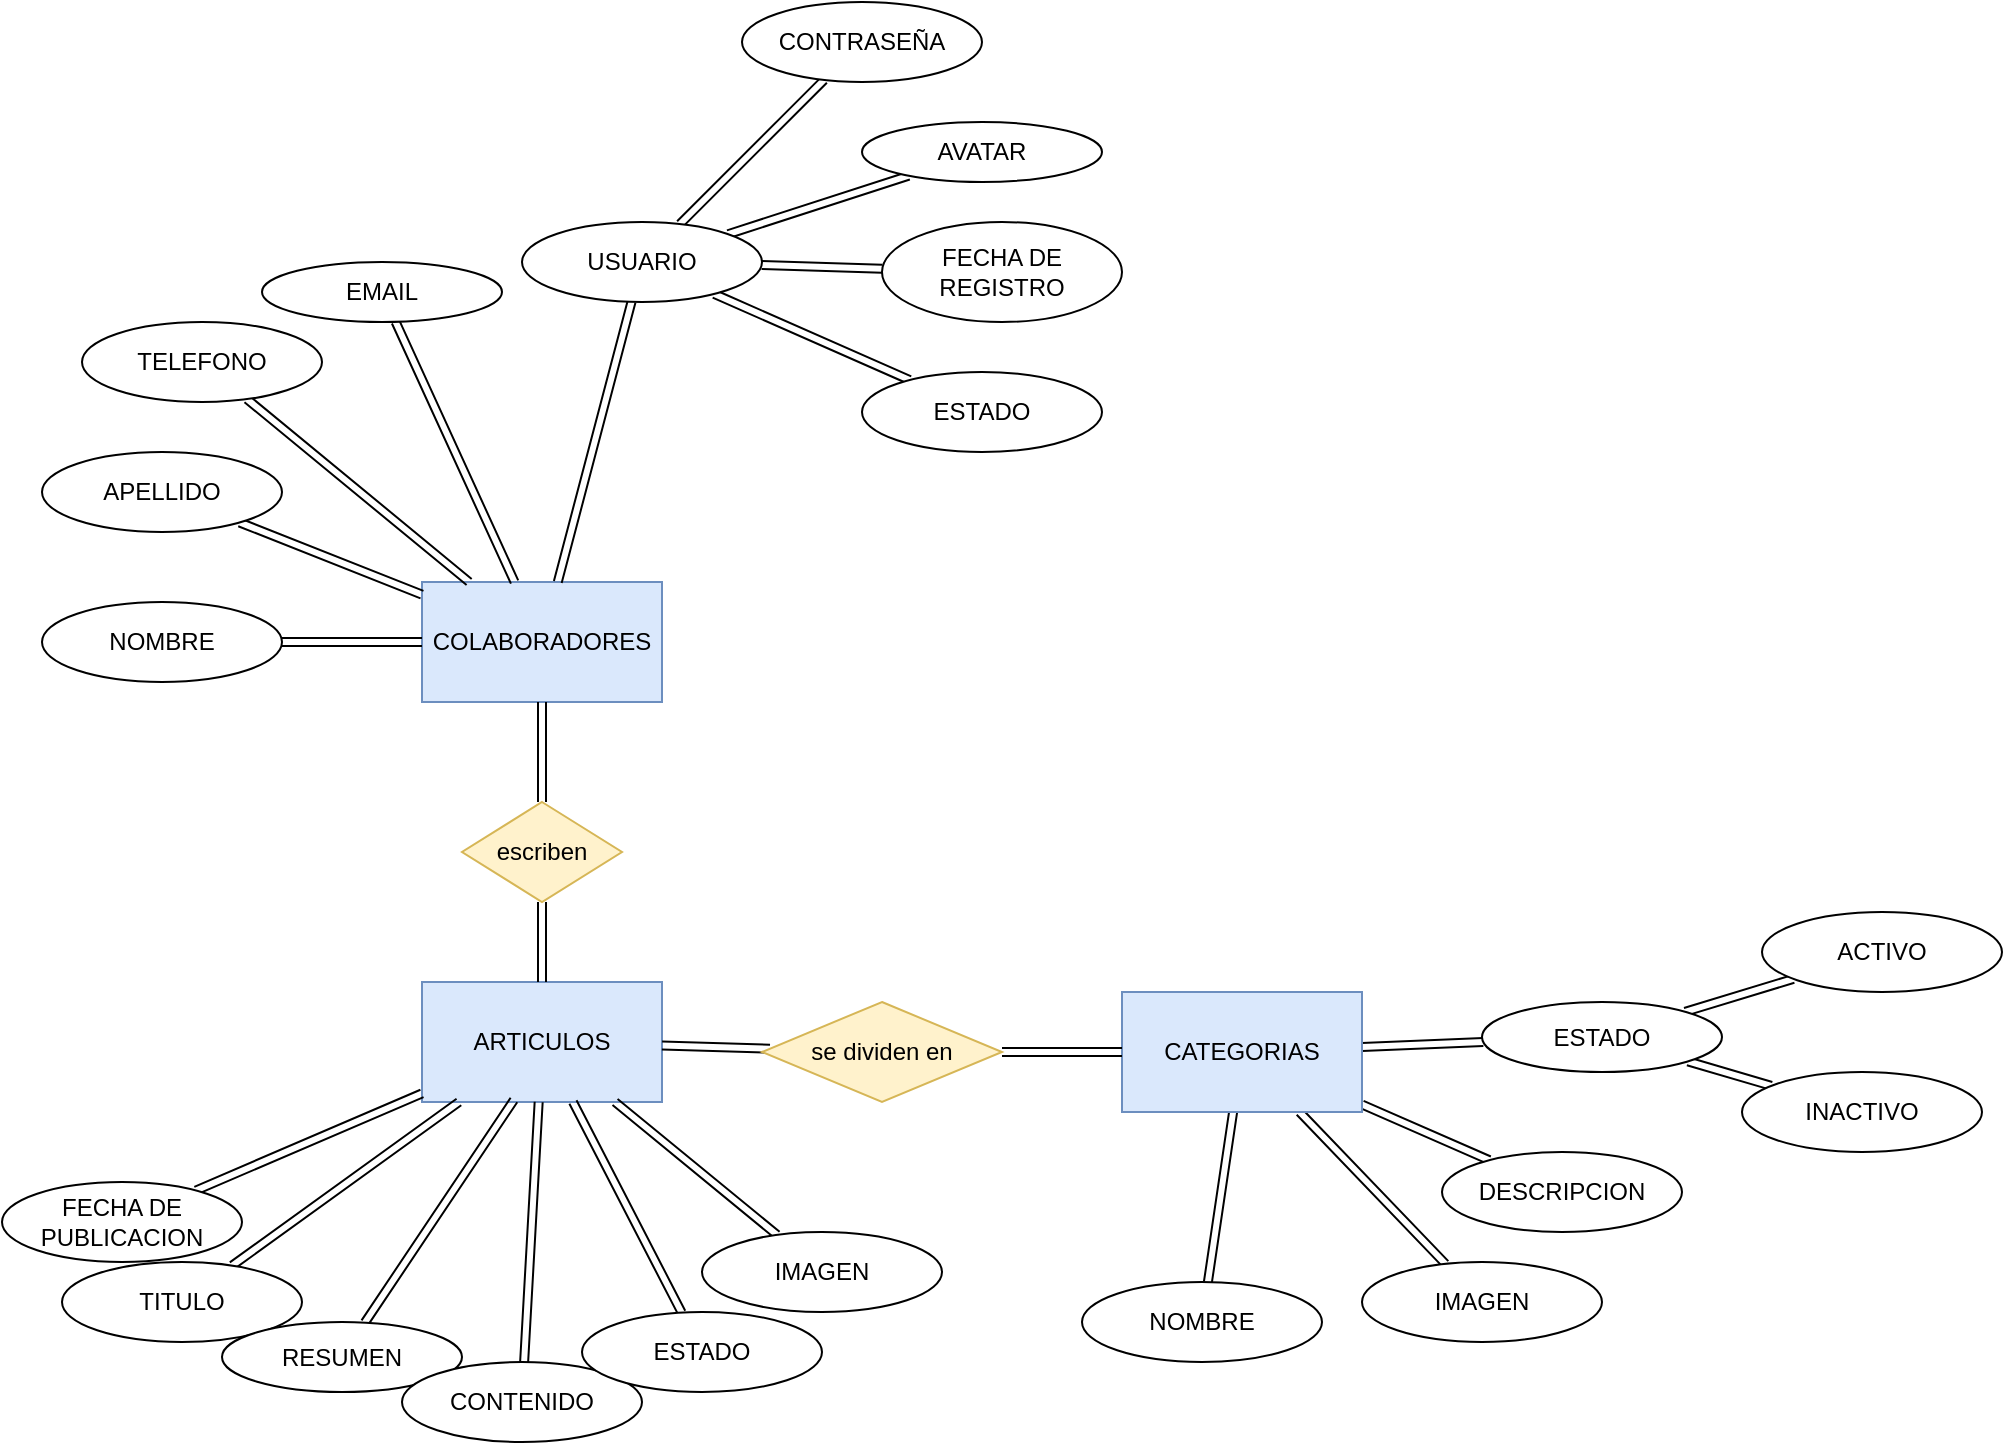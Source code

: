 <mxfile version="21.3.2" type="github">
  <diagram name="Página-1" id="MAWcZr7gNyCnPVqW4qMv">
    <mxGraphModel dx="1648" dy="746" grid="1" gridSize="10" guides="1" tooltips="1" connect="1" arrows="1" fold="1" page="1" pageScale="1" pageWidth="827" pageHeight="1169" math="0" shadow="0">
      <root>
        <mxCell id="0" />
        <mxCell id="1" parent="0" />
        <mxCell id="kaFf4kRh5IlnlxzWk7b9-1" value="COLABORADORES" style="rounded=0;whiteSpace=wrap;html=1;fillColor=#dae8fc;strokeColor=#6c8ebf;" vertex="1" parent="1">
          <mxGeometry x="-10" y="430" width="120" height="60" as="geometry" />
        </mxCell>
        <mxCell id="kaFf4kRh5IlnlxzWk7b9-2" value="ARTICULOS" style="rounded=0;whiteSpace=wrap;html=1;fillColor=#dae8fc;strokeColor=#6c8ebf;" vertex="1" parent="1">
          <mxGeometry x="-10" y="630" width="120" height="60" as="geometry" />
        </mxCell>
        <mxCell id="kaFf4kRh5IlnlxzWk7b9-33" style="rounded=0;orthogonalLoop=1;jettySize=auto;html=1;shape=link;" edge="1" parent="1" source="kaFf4kRh5IlnlxzWk7b9-3" target="kaFf4kRh5IlnlxzWk7b9-25">
          <mxGeometry relative="1" as="geometry" />
        </mxCell>
        <mxCell id="kaFf4kRh5IlnlxzWk7b9-34" style="rounded=0;orthogonalLoop=1;jettySize=auto;html=1;shape=link;" edge="1" parent="1" source="kaFf4kRh5IlnlxzWk7b9-3" target="kaFf4kRh5IlnlxzWk7b9-23">
          <mxGeometry relative="1" as="geometry" />
        </mxCell>
        <mxCell id="kaFf4kRh5IlnlxzWk7b9-35" style="rounded=0;orthogonalLoop=1;jettySize=auto;html=1;shape=link;" edge="1" parent="1" source="kaFf4kRh5IlnlxzWk7b9-3" target="kaFf4kRh5IlnlxzWk7b9-24">
          <mxGeometry relative="1" as="geometry" />
        </mxCell>
        <mxCell id="kaFf4kRh5IlnlxzWk7b9-36" style="rounded=0;orthogonalLoop=1;jettySize=auto;html=1;shape=link;" edge="1" parent="1" source="kaFf4kRh5IlnlxzWk7b9-3" target="kaFf4kRh5IlnlxzWk7b9-22">
          <mxGeometry relative="1" as="geometry" />
        </mxCell>
        <mxCell id="kaFf4kRh5IlnlxzWk7b9-3" value="CATEGORIAS" style="rounded=0;whiteSpace=wrap;html=1;fillColor=#dae8fc;strokeColor=#6c8ebf;" vertex="1" parent="1">
          <mxGeometry x="340" y="635" width="120" height="60" as="geometry" />
        </mxCell>
        <mxCell id="kaFf4kRh5IlnlxzWk7b9-48" style="edgeStyle=none;shape=link;rounded=0;orthogonalLoop=1;jettySize=auto;html=1;entryX=0;entryY=0.5;entryDx=0;entryDy=0;labelBackgroundColor=default;strokeColor=default;fontFamily=Helvetica;fontSize=11;fontColor=default;endArrow=classic;" edge="1" parent="1" source="kaFf4kRh5IlnlxzWk7b9-4" target="kaFf4kRh5IlnlxzWk7b9-1">
          <mxGeometry relative="1" as="geometry" />
        </mxCell>
        <mxCell id="kaFf4kRh5IlnlxzWk7b9-4" value="NOMBRE" style="ellipse;whiteSpace=wrap;html=1;" vertex="1" parent="1">
          <mxGeometry x="-200" y="440" width="120" height="40" as="geometry" />
        </mxCell>
        <mxCell id="kaFf4kRh5IlnlxzWk7b9-49" style="edgeStyle=none;shape=link;rounded=0;orthogonalLoop=1;jettySize=auto;html=1;labelBackgroundColor=default;strokeColor=default;fontFamily=Helvetica;fontSize=11;fontColor=default;endArrow=classic;" edge="1" parent="1" source="kaFf4kRh5IlnlxzWk7b9-5" target="kaFf4kRh5IlnlxzWk7b9-1">
          <mxGeometry relative="1" as="geometry" />
        </mxCell>
        <mxCell id="kaFf4kRh5IlnlxzWk7b9-5" value="APELLIDO" style="ellipse;whiteSpace=wrap;html=1;" vertex="1" parent="1">
          <mxGeometry x="-200" y="365" width="120" height="40" as="geometry" />
        </mxCell>
        <mxCell id="kaFf4kRh5IlnlxzWk7b9-52" style="edgeStyle=none;shape=link;rounded=0;orthogonalLoop=1;jettySize=auto;html=1;labelBackgroundColor=default;strokeColor=default;fontFamily=Helvetica;fontSize=11;fontColor=default;endArrow=classic;" edge="1" parent="1" source="kaFf4kRh5IlnlxzWk7b9-6" target="kaFf4kRh5IlnlxzWk7b9-1">
          <mxGeometry relative="1" as="geometry" />
        </mxCell>
        <mxCell id="kaFf4kRh5IlnlxzWk7b9-53" style="edgeStyle=none;shape=link;rounded=0;orthogonalLoop=1;jettySize=auto;html=1;labelBackgroundColor=default;strokeColor=default;fontFamily=Helvetica;fontSize=11;fontColor=default;endArrow=classic;" edge="1" parent="1" source="kaFf4kRh5IlnlxzWk7b9-6" target="kaFf4kRh5IlnlxzWk7b9-9">
          <mxGeometry relative="1" as="geometry" />
        </mxCell>
        <mxCell id="kaFf4kRh5IlnlxzWk7b9-54" style="edgeStyle=none;shape=link;rounded=0;orthogonalLoop=1;jettySize=auto;html=1;labelBackgroundColor=default;strokeColor=default;fontFamily=Helvetica;fontSize=11;fontColor=default;endArrow=classic;" edge="1" parent="1" source="kaFf4kRh5IlnlxzWk7b9-6" target="kaFf4kRh5IlnlxzWk7b9-12">
          <mxGeometry relative="1" as="geometry" />
        </mxCell>
        <mxCell id="kaFf4kRh5IlnlxzWk7b9-55" style="edgeStyle=none;shape=link;rounded=0;orthogonalLoop=1;jettySize=auto;html=1;labelBackgroundColor=default;strokeColor=default;fontFamily=Helvetica;fontSize=11;fontColor=default;endArrow=classic;" edge="1" parent="1" source="kaFf4kRh5IlnlxzWk7b9-6" target="kaFf4kRh5IlnlxzWk7b9-11">
          <mxGeometry relative="1" as="geometry" />
        </mxCell>
        <mxCell id="kaFf4kRh5IlnlxzWk7b9-56" style="edgeStyle=none;shape=link;rounded=0;orthogonalLoop=1;jettySize=auto;html=1;labelBackgroundColor=default;strokeColor=default;fontFamily=Helvetica;fontSize=11;fontColor=default;endArrow=classic;" edge="1" parent="1" source="kaFf4kRh5IlnlxzWk7b9-6" target="kaFf4kRh5IlnlxzWk7b9-10">
          <mxGeometry relative="1" as="geometry" />
        </mxCell>
        <mxCell id="kaFf4kRh5IlnlxzWk7b9-6" value="USUARIO" style="ellipse;whiteSpace=wrap;html=1;" vertex="1" parent="1">
          <mxGeometry x="40" y="250" width="120" height="40" as="geometry" />
        </mxCell>
        <mxCell id="kaFf4kRh5IlnlxzWk7b9-50" style="edgeStyle=none;shape=link;rounded=0;orthogonalLoop=1;jettySize=auto;html=1;labelBackgroundColor=default;strokeColor=default;fontFamily=Helvetica;fontSize=11;fontColor=default;endArrow=classic;" edge="1" parent="1" source="kaFf4kRh5IlnlxzWk7b9-7" target="kaFf4kRh5IlnlxzWk7b9-1">
          <mxGeometry relative="1" as="geometry" />
        </mxCell>
        <mxCell id="kaFf4kRh5IlnlxzWk7b9-7" value="TELEFONO" style="ellipse;whiteSpace=wrap;html=1;" vertex="1" parent="1">
          <mxGeometry x="-180" y="300" width="120" height="40" as="geometry" />
        </mxCell>
        <mxCell id="kaFf4kRh5IlnlxzWk7b9-51" style="edgeStyle=none;shape=link;rounded=0;orthogonalLoop=1;jettySize=auto;html=1;labelBackgroundColor=default;strokeColor=default;fontFamily=Helvetica;fontSize=11;fontColor=default;endArrow=classic;" edge="1" parent="1" source="kaFf4kRh5IlnlxzWk7b9-8" target="kaFf4kRh5IlnlxzWk7b9-1">
          <mxGeometry relative="1" as="geometry" />
        </mxCell>
        <mxCell id="kaFf4kRh5IlnlxzWk7b9-8" value="EMAIL" style="ellipse;whiteSpace=wrap;html=1;" vertex="1" parent="1">
          <mxGeometry x="-90" y="270" width="120" height="30" as="geometry" />
        </mxCell>
        <mxCell id="kaFf4kRh5IlnlxzWk7b9-9" value="CONTRASEÑA" style="ellipse;whiteSpace=wrap;html=1;" vertex="1" parent="1">
          <mxGeometry x="150" y="140" width="120" height="40" as="geometry" />
        </mxCell>
        <mxCell id="kaFf4kRh5IlnlxzWk7b9-10" value="ESTADO" style="ellipse;whiteSpace=wrap;html=1;" vertex="1" parent="1">
          <mxGeometry x="210" y="325" width="120" height="40" as="geometry" />
        </mxCell>
        <mxCell id="kaFf4kRh5IlnlxzWk7b9-11" value="FECHA DE REGISTRO" style="ellipse;whiteSpace=wrap;html=1;" vertex="1" parent="1">
          <mxGeometry x="220" y="250" width="120" height="50" as="geometry" />
        </mxCell>
        <mxCell id="kaFf4kRh5IlnlxzWk7b9-12" value="AVATAR" style="ellipse;whiteSpace=wrap;html=1;" vertex="1" parent="1">
          <mxGeometry x="210" y="200" width="120" height="30" as="geometry" />
        </mxCell>
        <mxCell id="kaFf4kRh5IlnlxzWk7b9-44" style="edgeStyle=none;shape=link;rounded=0;orthogonalLoop=1;jettySize=auto;html=1;labelBackgroundColor=default;strokeColor=default;fontFamily=Helvetica;fontSize=11;fontColor=default;endArrow=classic;" edge="1" parent="1" source="kaFf4kRh5IlnlxzWk7b9-13" target="kaFf4kRh5IlnlxzWk7b9-2">
          <mxGeometry relative="1" as="geometry" />
        </mxCell>
        <mxCell id="kaFf4kRh5IlnlxzWk7b9-46" style="edgeStyle=none;shape=link;rounded=0;orthogonalLoop=1;jettySize=auto;html=1;labelBackgroundColor=default;strokeColor=default;fontFamily=Helvetica;fontSize=11;fontColor=default;endArrow=classic;" edge="1" parent="1" source="kaFf4kRh5IlnlxzWk7b9-13" target="kaFf4kRh5IlnlxzWk7b9-1">
          <mxGeometry relative="1" as="geometry" />
        </mxCell>
        <mxCell id="kaFf4kRh5IlnlxzWk7b9-13" value="escriben" style="rhombus;whiteSpace=wrap;html=1;fillColor=#fff2cc;strokeColor=#d6b656;" vertex="1" parent="1">
          <mxGeometry x="10" y="540" width="80" height="50" as="geometry" />
        </mxCell>
        <mxCell id="kaFf4kRh5IlnlxzWk7b9-45" style="edgeStyle=none;shape=link;rounded=0;orthogonalLoop=1;jettySize=auto;html=1;labelBackgroundColor=default;strokeColor=default;fontFamily=Helvetica;fontSize=11;fontColor=default;endArrow=classic;" edge="1" parent="1" source="kaFf4kRh5IlnlxzWk7b9-14" target="kaFf4kRh5IlnlxzWk7b9-2">
          <mxGeometry relative="1" as="geometry" />
        </mxCell>
        <mxCell id="kaFf4kRh5IlnlxzWk7b9-47" style="edgeStyle=none;shape=link;rounded=0;orthogonalLoop=1;jettySize=auto;html=1;entryX=0;entryY=0.5;entryDx=0;entryDy=0;labelBackgroundColor=default;strokeColor=default;fontFamily=Helvetica;fontSize=11;fontColor=default;endArrow=classic;" edge="1" parent="1" source="kaFf4kRh5IlnlxzWk7b9-14" target="kaFf4kRh5IlnlxzWk7b9-3">
          <mxGeometry relative="1" as="geometry" />
        </mxCell>
        <mxCell id="kaFf4kRh5IlnlxzWk7b9-14" value="se dividen en" style="rhombus;whiteSpace=wrap;html=1;fillColor=#fff2cc;strokeColor=#d6b656;" vertex="1" parent="1">
          <mxGeometry x="160" y="640" width="120" height="50" as="geometry" />
        </mxCell>
        <mxCell id="kaFf4kRh5IlnlxzWk7b9-39" style="rounded=0;orthogonalLoop=1;jettySize=auto;html=1;shape=link;" edge="1" parent="1" source="kaFf4kRh5IlnlxzWk7b9-15" target="kaFf4kRh5IlnlxzWk7b9-2">
          <mxGeometry relative="1" as="geometry" />
        </mxCell>
        <mxCell id="kaFf4kRh5IlnlxzWk7b9-15" value="TITULO" style="ellipse;whiteSpace=wrap;html=1;" vertex="1" parent="1">
          <mxGeometry x="-190" y="770" width="120" height="40" as="geometry" />
        </mxCell>
        <mxCell id="kaFf4kRh5IlnlxzWk7b9-40" style="rounded=0;orthogonalLoop=1;jettySize=auto;html=1;entryX=0.383;entryY=0.983;entryDx=0;entryDy=0;entryPerimeter=0;shape=link;" edge="1" parent="1" source="kaFf4kRh5IlnlxzWk7b9-17" target="kaFf4kRh5IlnlxzWk7b9-2">
          <mxGeometry relative="1" as="geometry" />
        </mxCell>
        <mxCell id="kaFf4kRh5IlnlxzWk7b9-17" value="RESUMEN" style="ellipse;whiteSpace=wrap;html=1;" vertex="1" parent="1">
          <mxGeometry x="-110" y="800" width="120" height="35" as="geometry" />
        </mxCell>
        <mxCell id="kaFf4kRh5IlnlxzWk7b9-41" style="rounded=0;orthogonalLoop=1;jettySize=auto;html=1;shape=link;" edge="1" parent="1" source="kaFf4kRh5IlnlxzWk7b9-18" target="kaFf4kRh5IlnlxzWk7b9-2">
          <mxGeometry relative="1" as="geometry" />
        </mxCell>
        <mxCell id="kaFf4kRh5IlnlxzWk7b9-18" value="CONTENIDO" style="ellipse;whiteSpace=wrap;html=1;" vertex="1" parent="1">
          <mxGeometry x="-20" y="820" width="120" height="40" as="geometry" />
        </mxCell>
        <mxCell id="kaFf4kRh5IlnlxzWk7b9-43" style="rounded=0;orthogonalLoop=1;jettySize=auto;html=1;shape=link;" edge="1" parent="1" source="kaFf4kRh5IlnlxzWk7b9-19" target="kaFf4kRh5IlnlxzWk7b9-2">
          <mxGeometry relative="1" as="geometry" />
        </mxCell>
        <mxCell id="kaFf4kRh5IlnlxzWk7b9-19" value="IMAGEN" style="ellipse;whiteSpace=wrap;html=1;" vertex="1" parent="1">
          <mxGeometry x="130" y="755" width="120" height="40" as="geometry" />
        </mxCell>
        <mxCell id="kaFf4kRh5IlnlxzWk7b9-42" style="rounded=0;orthogonalLoop=1;jettySize=auto;html=1;shape=link;" edge="1" parent="1" source="kaFf4kRh5IlnlxzWk7b9-20" target="kaFf4kRh5IlnlxzWk7b9-2">
          <mxGeometry relative="1" as="geometry" />
        </mxCell>
        <mxCell id="kaFf4kRh5IlnlxzWk7b9-20" value="ESTADO" style="ellipse;whiteSpace=wrap;html=1;" vertex="1" parent="1">
          <mxGeometry x="70" y="795" width="120" height="40" as="geometry" />
        </mxCell>
        <mxCell id="kaFf4kRh5IlnlxzWk7b9-38" style="rounded=0;orthogonalLoop=1;jettySize=auto;html=1;shape=link;" edge="1" parent="1" source="kaFf4kRh5IlnlxzWk7b9-21" target="kaFf4kRh5IlnlxzWk7b9-2">
          <mxGeometry relative="1" as="geometry" />
        </mxCell>
        <mxCell id="kaFf4kRh5IlnlxzWk7b9-21" value="FECHA DE PUBLICACION" style="ellipse;whiteSpace=wrap;html=1;" vertex="1" parent="1">
          <mxGeometry x="-220" y="730" width="120" height="40" as="geometry" />
        </mxCell>
        <mxCell id="kaFf4kRh5IlnlxzWk7b9-22" value="NOMBRE" style="ellipse;whiteSpace=wrap;html=1;" vertex="1" parent="1">
          <mxGeometry x="320" y="780" width="120" height="40" as="geometry" />
        </mxCell>
        <mxCell id="kaFf4kRh5IlnlxzWk7b9-23" value="DESCRIPCION" style="ellipse;whiteSpace=wrap;html=1;" vertex="1" parent="1">
          <mxGeometry x="500" y="715" width="120" height="40" as="geometry" />
        </mxCell>
        <mxCell id="kaFf4kRh5IlnlxzWk7b9-24" value="IMAGEN" style="ellipse;whiteSpace=wrap;html=1;" vertex="1" parent="1">
          <mxGeometry x="460" y="770" width="120" height="40" as="geometry" />
        </mxCell>
        <mxCell id="kaFf4kRh5IlnlxzWk7b9-31" style="rounded=0;orthogonalLoop=1;jettySize=auto;html=1;shape=link;" edge="1" parent="1" source="kaFf4kRh5IlnlxzWk7b9-25" target="kaFf4kRh5IlnlxzWk7b9-27">
          <mxGeometry relative="1" as="geometry" />
        </mxCell>
        <mxCell id="kaFf4kRh5IlnlxzWk7b9-37" style="rounded=0;orthogonalLoop=1;jettySize=auto;html=1;shape=link;" edge="1" parent="1" source="kaFf4kRh5IlnlxzWk7b9-25" target="kaFf4kRh5IlnlxzWk7b9-26">
          <mxGeometry relative="1" as="geometry" />
        </mxCell>
        <mxCell id="kaFf4kRh5IlnlxzWk7b9-25" value="ESTADO" style="ellipse;whiteSpace=wrap;html=1;" vertex="1" parent="1">
          <mxGeometry x="520" y="640" width="120" height="35" as="geometry" />
        </mxCell>
        <mxCell id="kaFf4kRh5IlnlxzWk7b9-26" value="ACTIVO" style="ellipse;whiteSpace=wrap;html=1;" vertex="1" parent="1">
          <mxGeometry x="660" y="595" width="120" height="40" as="geometry" />
        </mxCell>
        <mxCell id="kaFf4kRh5IlnlxzWk7b9-27" value="INACTIVO" style="ellipse;whiteSpace=wrap;html=1;" vertex="1" parent="1">
          <mxGeometry x="650" y="675" width="120" height="40" as="geometry" />
        </mxCell>
      </root>
    </mxGraphModel>
  </diagram>
</mxfile>
